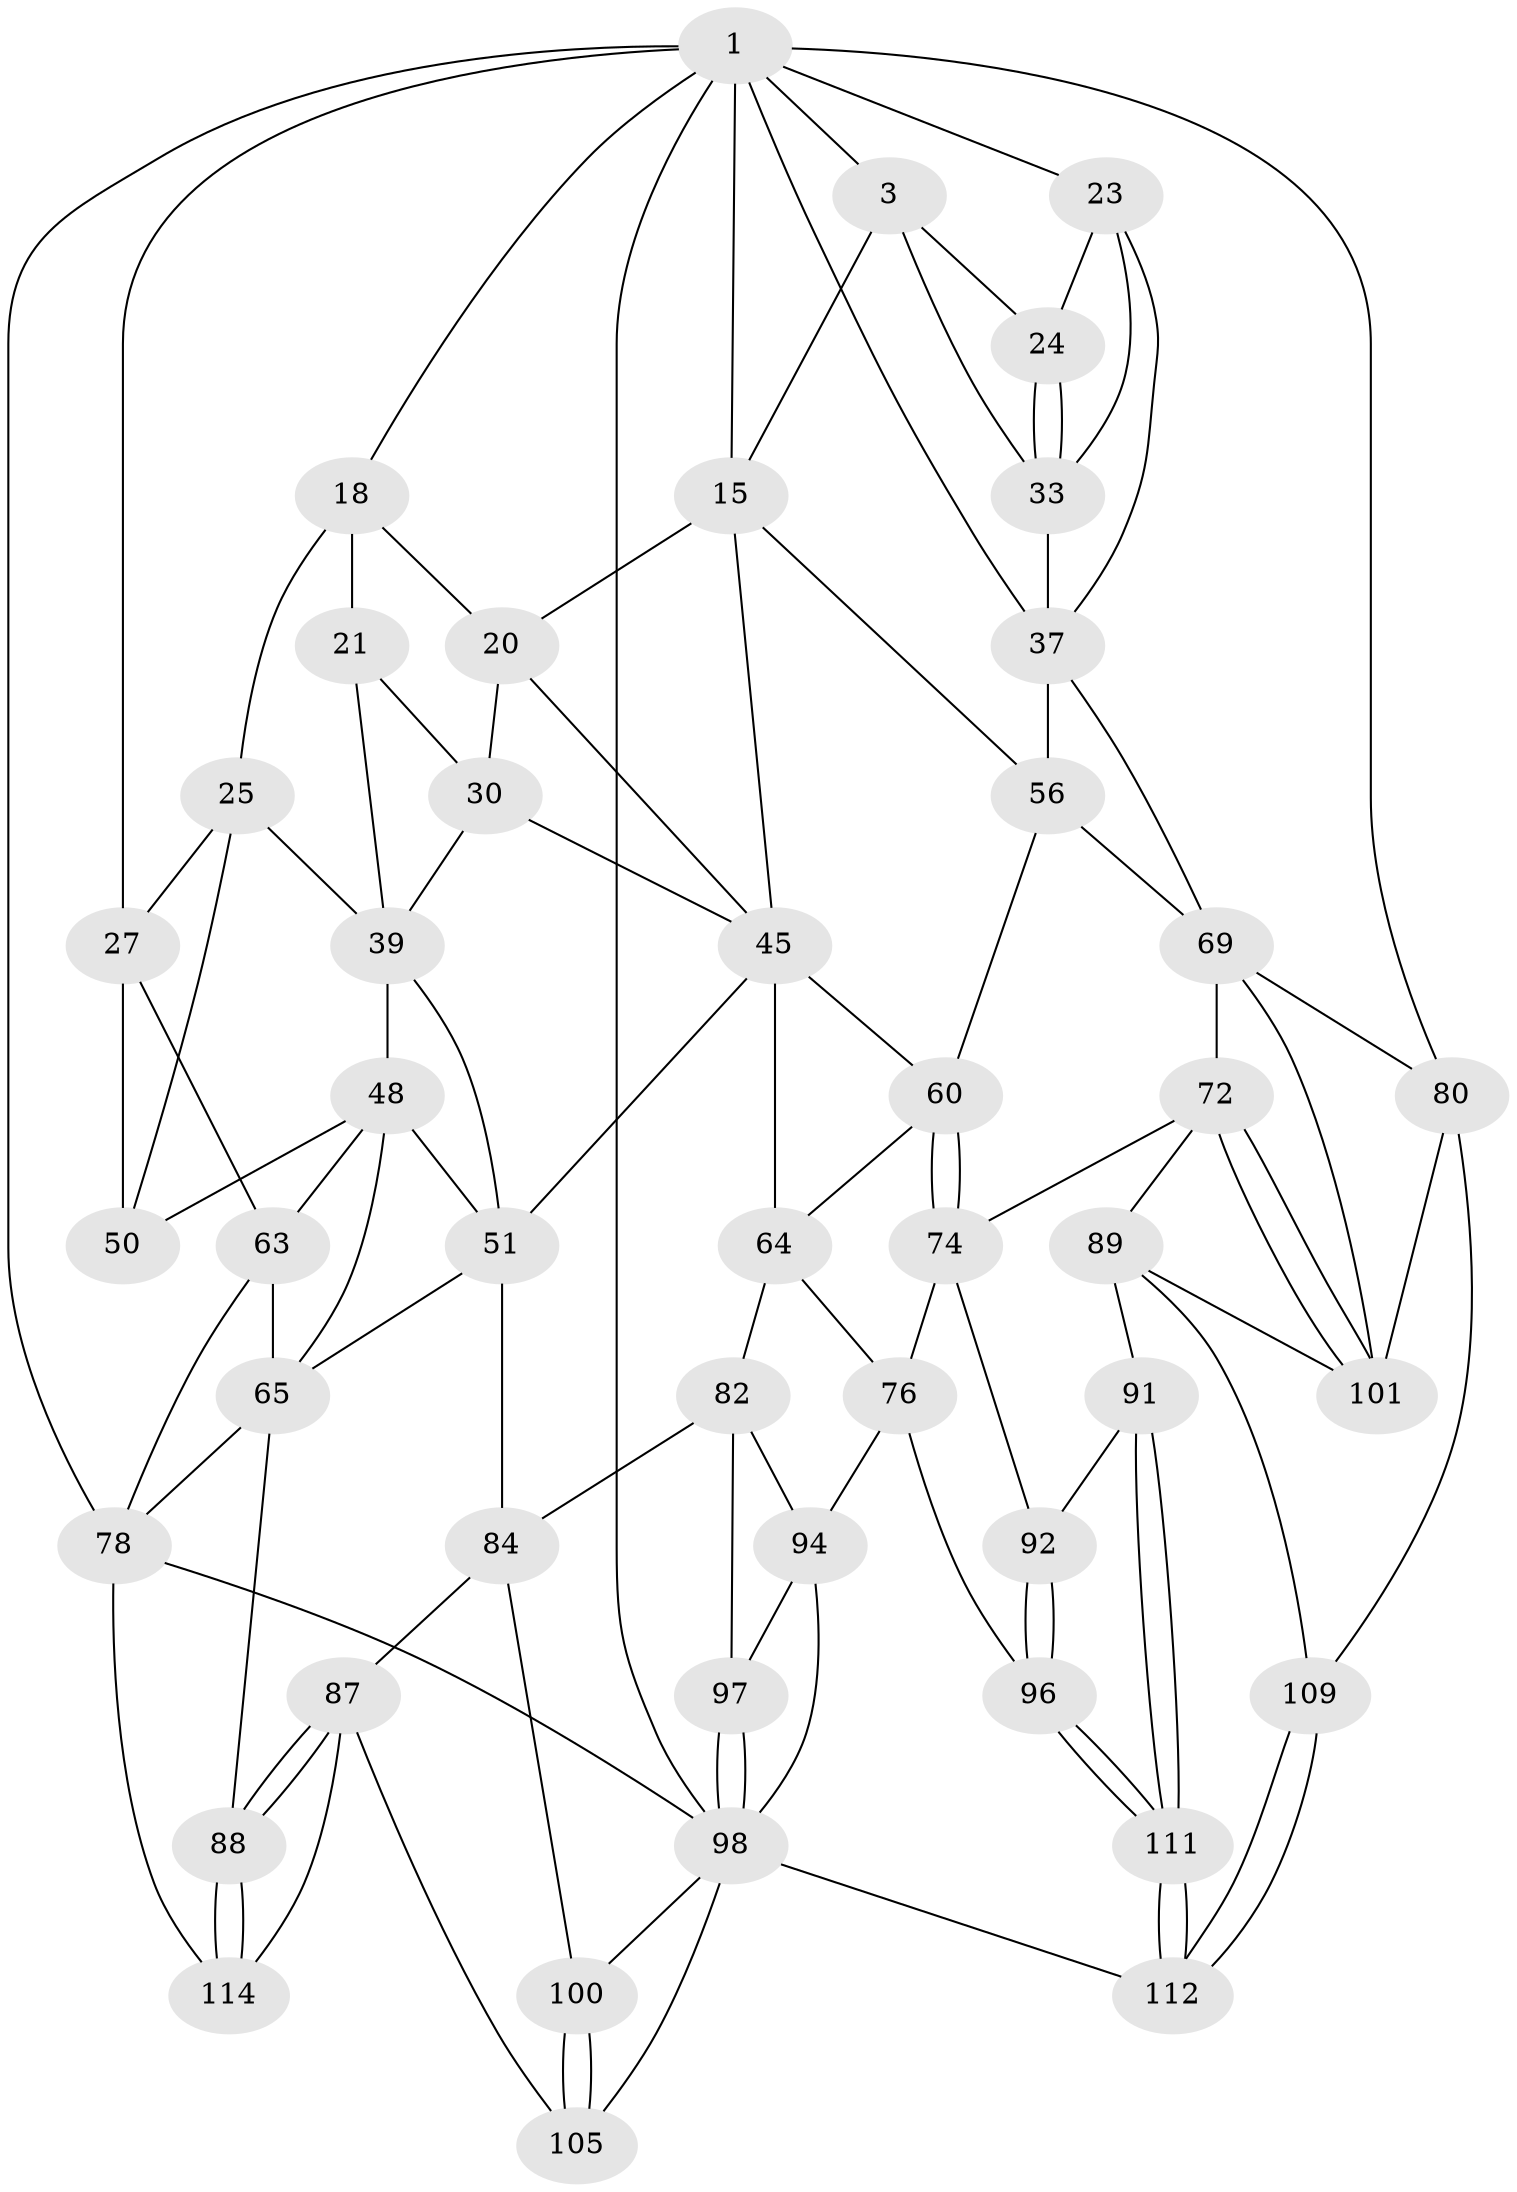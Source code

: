 // original degree distribution, {3: 0.01680672268907563, 4: 0.23529411764705882, 6: 0.21008403361344538, 5: 0.5378151260504201}
// Generated by graph-tools (version 1.1) at 2025/21/03/04/25 18:21:34]
// undirected, 47 vertices, 108 edges
graph export_dot {
graph [start="1"]
  node [color=gray90,style=filled];
  1 [pos="+0.9997225848057789+0",super="+2+5"];
  3 [pos="+0.7272414801467163+0",super="+12+4"];
  15 [pos="+0.6958293188627366+0.2603420327918638",super="+16"];
  18 [pos="+0.12861996295346595+0",super="+22+19"];
  20 [pos="+0.4573431383654466+0.11804769432095806",super="+28"];
  21 [pos="+0.2665624044737397+0.1942583375786288",super="+31"];
  23 [pos="+0.9239674442447573+0.209908963128953",super="+35"];
  24 [pos="+0.8764645512769257+0.20627037745955948"];
  25 [pos="+0.13126906807782115+0.25365581969366674",super="+26"];
  27 [pos="+0+0",super="+53"];
  30 [pos="+0.36081513410409477+0.257150598581968",super="+43"];
  33 [pos="+0.8251225368616399+0.2555417351074584",super="+36+34"];
  37 [pos="+1+0.3722778763346865",super="+59+38"];
  39 [pos="+0.26502563419344377+0.26377266008440353",super="+40+44"];
  45 [pos="+0.4739047952759091+0.3281790513720276",super="+47+46"];
  48 [pos="+0.19371345134050696+0.41536037912462287",super="+49+52"];
  50 [pos="+0.09459177648590163+0.3065903741221418"];
  51 [pos="+0.22642661644519863+0.4391873975510362",super="+55"];
  56 [pos="+0.8680717925912467+0.4455485558477356",super="+57"];
  60 [pos="+0.7380031985817223+0.4996004033314451",super="+61"];
  63 [pos="+0+0.5282369255724517",super="+66"];
  64 [pos="+0.4916564743054748+0.5453015032885546",super="+71"];
  65 [pos="+0.09989529344534599+0.4975772263927802",super="+68"];
  69 [pos="+1+0.6960042584372227",super="+81+70"];
  72 [pos="+0.9114459535538301+0.6881990458866588",super="+73"];
  74 [pos="+0.7462758351941198+0.6594150465642902",super="+75"];
  76 [pos="+0.5902390222038103+0.6940302091898406",super="+93"];
  78 [pos="+0+0.7289909024842514",super="+118"];
  80 [pos="+1+1",super="+108"];
  82 [pos="+0.48915661627012674+0.749690917624134",super="+83"];
  84 [pos="+0.31392123311414444+0.7091344313503428",super="+86"];
  87 [pos="+0.16769703276090128+0.824854659820793",super="+106"];
  88 [pos="+0.04534716321937034+0.8116487171418182"];
  89 [pos="+0.7697325150930627+0.824069223939955",super="+90"];
  91 [pos="+0.7286494070613901+0.8477435344811372"];
  92 [pos="+0.6682825833855436+0.7626887903651758"];
  94 [pos="+0.5728735683627709+0.8834706150298232",super="+95"];
  96 [pos="+0.6241482974281453+0.9022664348988665"];
  97 [pos="+0.4482148607954161+0.8104657822480673",super="+104"];
  98 [pos="+0.4014321932141293+0.8606257340030639",super="+99+110"];
  100 [pos="+0.3204210317346773+0.7769856475030935"];
  101 [pos="+0.8823273038909674+0.7884350748534078",super="+102+103"];
  105 [pos="+0.2704966047978043+0.8864227278421668"];
  109 [pos="+0.8393817531281516+0.9280941893042172"];
  111 [pos="+0.6777462254526391+0.9456159591344494"];
  112 [pos="+0.7074722342970384+1"];
  114 [pos="+0.13807597364241522+1"];
  1 -- 3 [weight=3];
  1 -- 37;
  1 -- 78 [weight=2];
  1 -- 15;
  1 -- 80;
  1 -- 18;
  1 -- 23;
  1 -- 27;
  1 -- 98;
  3 -- 24;
  3 -- 15;
  3 -- 33;
  15 -- 20 [weight=2];
  15 -- 45;
  15 -- 56;
  18 -- 25;
  18 -- 21 [weight=2];
  18 -- 20;
  20 -- 45;
  20 -- 30;
  21 -- 30;
  21 -- 39;
  23 -- 24;
  23 -- 33;
  23 -- 37;
  24 -- 33;
  24 -- 33;
  25 -- 39;
  25 -- 50;
  25 -- 27;
  27 -- 50;
  27 -- 63;
  30 -- 39;
  30 -- 45;
  33 -- 37 [weight=2];
  37 -- 56 [weight=2];
  37 -- 69;
  39 -- 48;
  39 -- 51;
  45 -- 64 [weight=2];
  45 -- 51;
  45 -- 60;
  48 -- 50;
  48 -- 63;
  48 -- 65;
  48 -- 51;
  51 -- 84;
  51 -- 65;
  56 -- 60;
  56 -- 69;
  60 -- 74;
  60 -- 74;
  60 -- 64;
  63 -- 65;
  63 -- 78;
  64 -- 82;
  64 -- 76;
  65 -- 88;
  65 -- 78;
  69 -- 80;
  69 -- 72;
  69 -- 101;
  72 -- 101;
  72 -- 101;
  72 -- 89;
  72 -- 74;
  74 -- 76;
  74 -- 92;
  76 -- 96;
  76 -- 94;
  78 -- 114;
  78 -- 98;
  80 -- 109;
  80 -- 101;
  82 -- 94;
  82 -- 97;
  82 -- 84;
  84 -- 100;
  84 -- 87;
  87 -- 88;
  87 -- 88;
  87 -- 105;
  87 -- 114;
  88 -- 114;
  88 -- 114;
  89 -- 101;
  89 -- 91;
  89 -- 109;
  91 -- 92;
  91 -- 111;
  91 -- 111;
  92 -- 96;
  92 -- 96;
  94 -- 97;
  94 -- 98;
  96 -- 111;
  96 -- 111;
  97 -- 98 [weight=2];
  97 -- 98;
  98 -- 100;
  98 -- 105;
  98 -- 112;
  100 -- 105;
  100 -- 105;
  109 -- 112;
  109 -- 112;
  111 -- 112;
  111 -- 112;
}
